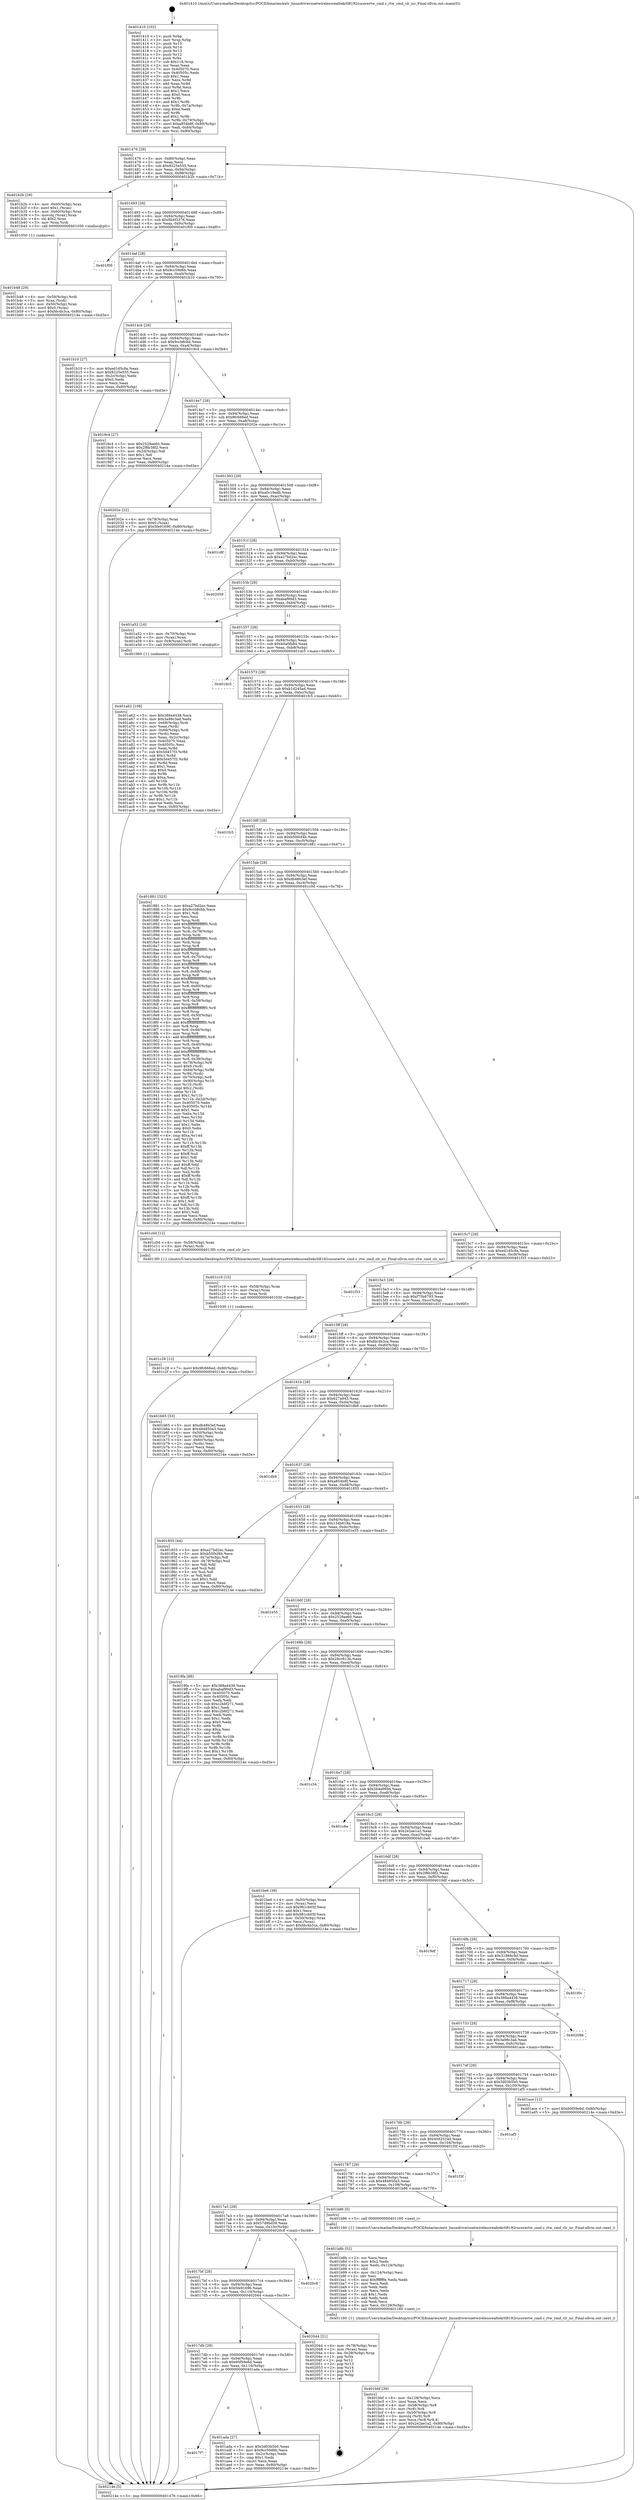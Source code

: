 digraph "0x401410" {
  label = "0x401410 (/mnt/c/Users/mathe/Desktop/tcc/POCII/binaries/extr_linuxdriversnetwirelessrealtekrtl8192cucorertw_cmd.c_rtw_cmd_clr_isr_Final-ollvm.out::main(0))"
  labelloc = "t"
  node[shape=record]

  Entry [label="",width=0.3,height=0.3,shape=circle,fillcolor=black,style=filled]
  "0x401476" [label="{
     0x401476 [29]\l
     | [instrs]\l
     &nbsp;&nbsp;0x401476 \<+3\>: mov -0x80(%rbp),%eax\l
     &nbsp;&nbsp;0x401479 \<+2\>: mov %eax,%ecx\l
     &nbsp;&nbsp;0x40147b \<+6\>: sub $0x8225e555,%ecx\l
     &nbsp;&nbsp;0x401481 \<+6\>: mov %eax,-0x94(%rbp)\l
     &nbsp;&nbsp;0x401487 \<+6\>: mov %ecx,-0x98(%rbp)\l
     &nbsp;&nbsp;0x40148d \<+6\>: je 0000000000401b2b \<main+0x71b\>\l
  }"]
  "0x401b2b" [label="{
     0x401b2b [29]\l
     | [instrs]\l
     &nbsp;&nbsp;0x401b2b \<+4\>: mov -0x60(%rbp),%rax\l
     &nbsp;&nbsp;0x401b2f \<+6\>: movl $0x1,(%rax)\l
     &nbsp;&nbsp;0x401b35 \<+4\>: mov -0x60(%rbp),%rax\l
     &nbsp;&nbsp;0x401b39 \<+3\>: movslq (%rax),%rax\l
     &nbsp;&nbsp;0x401b3c \<+4\>: shl $0x2,%rax\l
     &nbsp;&nbsp;0x401b40 \<+3\>: mov %rax,%rdi\l
     &nbsp;&nbsp;0x401b43 \<+5\>: call 0000000000401050 \<malloc@plt\>\l
     | [calls]\l
     &nbsp;&nbsp;0x401050 \{1\} (unknown)\l
  }"]
  "0x401493" [label="{
     0x401493 [28]\l
     | [instrs]\l
     &nbsp;&nbsp;0x401493 \<+5\>: jmp 0000000000401498 \<main+0x88\>\l
     &nbsp;&nbsp;0x401498 \<+6\>: mov -0x94(%rbp),%eax\l
     &nbsp;&nbsp;0x40149e \<+5\>: sub $0x8b4f3376,%eax\l
     &nbsp;&nbsp;0x4014a3 \<+6\>: mov %eax,-0x9c(%rbp)\l
     &nbsp;&nbsp;0x4014a9 \<+6\>: je 0000000000401f00 \<main+0xaf0\>\l
  }"]
  Exit [label="",width=0.3,height=0.3,shape=circle,fillcolor=black,style=filled,peripheries=2]
  "0x401f00" [label="{
     0x401f00\l
  }", style=dashed]
  "0x4014af" [label="{
     0x4014af [28]\l
     | [instrs]\l
     &nbsp;&nbsp;0x4014af \<+5\>: jmp 00000000004014b4 \<main+0xa4\>\l
     &nbsp;&nbsp;0x4014b4 \<+6\>: mov -0x94(%rbp),%eax\l
     &nbsp;&nbsp;0x4014ba \<+5\>: sub $0x9cc59d6b,%eax\l
     &nbsp;&nbsp;0x4014bf \<+6\>: mov %eax,-0xa0(%rbp)\l
     &nbsp;&nbsp;0x4014c5 \<+6\>: je 0000000000401b10 \<main+0x700\>\l
  }"]
  "0x401c28" [label="{
     0x401c28 [12]\l
     | [instrs]\l
     &nbsp;&nbsp;0x401c28 \<+7\>: movl $0x9fc666ed,-0x80(%rbp)\l
     &nbsp;&nbsp;0x401c2f \<+5\>: jmp 000000000040214e \<main+0xd3e\>\l
  }"]
  "0x401b10" [label="{
     0x401b10 [27]\l
     | [instrs]\l
     &nbsp;&nbsp;0x401b10 \<+5\>: mov $0xed1d5c8a,%eax\l
     &nbsp;&nbsp;0x401b15 \<+5\>: mov $0x8225e555,%ecx\l
     &nbsp;&nbsp;0x401b1a \<+3\>: mov -0x2c(%rbp),%edx\l
     &nbsp;&nbsp;0x401b1d \<+3\>: cmp $0x0,%edx\l
     &nbsp;&nbsp;0x401b20 \<+3\>: cmove %ecx,%eax\l
     &nbsp;&nbsp;0x401b23 \<+3\>: mov %eax,-0x80(%rbp)\l
     &nbsp;&nbsp;0x401b26 \<+5\>: jmp 000000000040214e \<main+0xd3e\>\l
  }"]
  "0x4014cb" [label="{
     0x4014cb [28]\l
     | [instrs]\l
     &nbsp;&nbsp;0x4014cb \<+5\>: jmp 00000000004014d0 \<main+0xc0\>\l
     &nbsp;&nbsp;0x4014d0 \<+6\>: mov -0x94(%rbp),%eax\l
     &nbsp;&nbsp;0x4014d6 \<+5\>: sub $0x9ccb8cbb,%eax\l
     &nbsp;&nbsp;0x4014db \<+6\>: mov %eax,-0xa4(%rbp)\l
     &nbsp;&nbsp;0x4014e1 \<+6\>: je 00000000004019c4 \<main+0x5b4\>\l
  }"]
  "0x401c19" [label="{
     0x401c19 [15]\l
     | [instrs]\l
     &nbsp;&nbsp;0x401c19 \<+4\>: mov -0x58(%rbp),%rax\l
     &nbsp;&nbsp;0x401c1d \<+3\>: mov (%rax),%rax\l
     &nbsp;&nbsp;0x401c20 \<+3\>: mov %rax,%rdi\l
     &nbsp;&nbsp;0x401c23 \<+5\>: call 0000000000401030 \<free@plt\>\l
     | [calls]\l
     &nbsp;&nbsp;0x401030 \{1\} (unknown)\l
  }"]
  "0x4019c4" [label="{
     0x4019c4 [27]\l
     | [instrs]\l
     &nbsp;&nbsp;0x4019c4 \<+5\>: mov $0x2529ae60,%eax\l
     &nbsp;&nbsp;0x4019c9 \<+5\>: mov $0x2f8b38f2,%ecx\l
     &nbsp;&nbsp;0x4019ce \<+3\>: mov -0x2d(%rbp),%dl\l
     &nbsp;&nbsp;0x4019d1 \<+3\>: test $0x1,%dl\l
     &nbsp;&nbsp;0x4019d4 \<+3\>: cmovne %ecx,%eax\l
     &nbsp;&nbsp;0x4019d7 \<+3\>: mov %eax,-0x80(%rbp)\l
     &nbsp;&nbsp;0x4019da \<+5\>: jmp 000000000040214e \<main+0xd3e\>\l
  }"]
  "0x4014e7" [label="{
     0x4014e7 [28]\l
     | [instrs]\l
     &nbsp;&nbsp;0x4014e7 \<+5\>: jmp 00000000004014ec \<main+0xdc\>\l
     &nbsp;&nbsp;0x4014ec \<+6\>: mov -0x94(%rbp),%eax\l
     &nbsp;&nbsp;0x4014f2 \<+5\>: sub $0x9fc666ed,%eax\l
     &nbsp;&nbsp;0x4014f7 \<+6\>: mov %eax,-0xa8(%rbp)\l
     &nbsp;&nbsp;0x4014fd \<+6\>: je 000000000040202e \<main+0xc1e\>\l
  }"]
  "0x401bbf" [label="{
     0x401bbf [39]\l
     | [instrs]\l
     &nbsp;&nbsp;0x401bbf \<+6\>: mov -0x128(%rbp),%ecx\l
     &nbsp;&nbsp;0x401bc5 \<+3\>: imul %eax,%ecx\l
     &nbsp;&nbsp;0x401bc8 \<+4\>: mov -0x58(%rbp),%r8\l
     &nbsp;&nbsp;0x401bcc \<+3\>: mov (%r8),%r8\l
     &nbsp;&nbsp;0x401bcf \<+4\>: mov -0x50(%rbp),%r9\l
     &nbsp;&nbsp;0x401bd3 \<+3\>: movslq (%r9),%r9\l
     &nbsp;&nbsp;0x401bd6 \<+4\>: mov %ecx,(%r8,%r9,4)\l
     &nbsp;&nbsp;0x401bda \<+7\>: movl $0x2e2ae1a2,-0x80(%rbp)\l
     &nbsp;&nbsp;0x401be1 \<+5\>: jmp 000000000040214e \<main+0xd3e\>\l
  }"]
  "0x40202e" [label="{
     0x40202e [22]\l
     | [instrs]\l
     &nbsp;&nbsp;0x40202e \<+4\>: mov -0x78(%rbp),%rax\l
     &nbsp;&nbsp;0x402032 \<+6\>: movl $0x0,(%rax)\l
     &nbsp;&nbsp;0x402038 \<+7\>: movl $0x5fe91696,-0x80(%rbp)\l
     &nbsp;&nbsp;0x40203f \<+5\>: jmp 000000000040214e \<main+0xd3e\>\l
  }"]
  "0x401503" [label="{
     0x401503 [28]\l
     | [instrs]\l
     &nbsp;&nbsp;0x401503 \<+5\>: jmp 0000000000401508 \<main+0xf8\>\l
     &nbsp;&nbsp;0x401508 \<+6\>: mov -0x94(%rbp),%eax\l
     &nbsp;&nbsp;0x40150e \<+5\>: sub $0xa0c19edb,%eax\l
     &nbsp;&nbsp;0x401513 \<+6\>: mov %eax,-0xac(%rbp)\l
     &nbsp;&nbsp;0x401519 \<+6\>: je 0000000000401c8f \<main+0x87f\>\l
  }"]
  "0x401b8b" [label="{
     0x401b8b [52]\l
     | [instrs]\l
     &nbsp;&nbsp;0x401b8b \<+2\>: xor %ecx,%ecx\l
     &nbsp;&nbsp;0x401b8d \<+5\>: mov $0x2,%edx\l
     &nbsp;&nbsp;0x401b92 \<+6\>: mov %edx,-0x124(%rbp)\l
     &nbsp;&nbsp;0x401b98 \<+1\>: cltd\l
     &nbsp;&nbsp;0x401b99 \<+6\>: mov -0x124(%rbp),%esi\l
     &nbsp;&nbsp;0x401b9f \<+2\>: idiv %esi\l
     &nbsp;&nbsp;0x401ba1 \<+6\>: imul $0xfffffffe,%edx,%edx\l
     &nbsp;&nbsp;0x401ba7 \<+2\>: mov %ecx,%edi\l
     &nbsp;&nbsp;0x401ba9 \<+2\>: sub %edx,%edi\l
     &nbsp;&nbsp;0x401bab \<+2\>: mov %ecx,%edx\l
     &nbsp;&nbsp;0x401bad \<+3\>: sub $0x1,%edx\l
     &nbsp;&nbsp;0x401bb0 \<+2\>: add %edx,%edi\l
     &nbsp;&nbsp;0x401bb2 \<+2\>: sub %edi,%ecx\l
     &nbsp;&nbsp;0x401bb4 \<+6\>: mov %ecx,-0x128(%rbp)\l
     &nbsp;&nbsp;0x401bba \<+5\>: call 0000000000401160 \<next_i\>\l
     | [calls]\l
     &nbsp;&nbsp;0x401160 \{1\} (/mnt/c/Users/mathe/Desktop/tcc/POCII/binaries/extr_linuxdriversnetwirelessrealtekrtl8192cucorertw_cmd.c_rtw_cmd_clr_isr_Final-ollvm.out::next_i)\l
  }"]
  "0x401c8f" [label="{
     0x401c8f\l
  }", style=dashed]
  "0x40151f" [label="{
     0x40151f [28]\l
     | [instrs]\l
     &nbsp;&nbsp;0x40151f \<+5\>: jmp 0000000000401524 \<main+0x114\>\l
     &nbsp;&nbsp;0x401524 \<+6\>: mov -0x94(%rbp),%eax\l
     &nbsp;&nbsp;0x40152a \<+5\>: sub $0xa27bd2ec,%eax\l
     &nbsp;&nbsp;0x40152f \<+6\>: mov %eax,-0xb0(%rbp)\l
     &nbsp;&nbsp;0x401535 \<+6\>: je 0000000000402059 \<main+0xc49\>\l
  }"]
  "0x401b48" [label="{
     0x401b48 [29]\l
     | [instrs]\l
     &nbsp;&nbsp;0x401b48 \<+4\>: mov -0x58(%rbp),%rdi\l
     &nbsp;&nbsp;0x401b4c \<+3\>: mov %rax,(%rdi)\l
     &nbsp;&nbsp;0x401b4f \<+4\>: mov -0x50(%rbp),%rax\l
     &nbsp;&nbsp;0x401b53 \<+6\>: movl $0x0,(%rax)\l
     &nbsp;&nbsp;0x401b59 \<+7\>: movl $0xfdc4b3ca,-0x80(%rbp)\l
     &nbsp;&nbsp;0x401b60 \<+5\>: jmp 000000000040214e \<main+0xd3e\>\l
  }"]
  "0x402059" [label="{
     0x402059\l
  }", style=dashed]
  "0x40153b" [label="{
     0x40153b [28]\l
     | [instrs]\l
     &nbsp;&nbsp;0x40153b \<+5\>: jmp 0000000000401540 \<main+0x130\>\l
     &nbsp;&nbsp;0x401540 \<+6\>: mov -0x94(%rbp),%eax\l
     &nbsp;&nbsp;0x401546 \<+5\>: sub $0xabaf99d3,%eax\l
     &nbsp;&nbsp;0x40154b \<+6\>: mov %eax,-0xb4(%rbp)\l
     &nbsp;&nbsp;0x401551 \<+6\>: je 0000000000401a52 \<main+0x642\>\l
  }"]
  "0x4017f7" [label="{
     0x4017f7\l
  }", style=dashed]
  "0x401a52" [label="{
     0x401a52 [16]\l
     | [instrs]\l
     &nbsp;&nbsp;0x401a52 \<+4\>: mov -0x70(%rbp),%rax\l
     &nbsp;&nbsp;0x401a56 \<+3\>: mov (%rax),%rax\l
     &nbsp;&nbsp;0x401a59 \<+4\>: mov 0x8(%rax),%rdi\l
     &nbsp;&nbsp;0x401a5d \<+5\>: call 0000000000401060 \<atoi@plt\>\l
     | [calls]\l
     &nbsp;&nbsp;0x401060 \{1\} (unknown)\l
  }"]
  "0x401557" [label="{
     0x401557 [28]\l
     | [instrs]\l
     &nbsp;&nbsp;0x401557 \<+5\>: jmp 000000000040155c \<main+0x14c\>\l
     &nbsp;&nbsp;0x40155c \<+6\>: mov -0x94(%rbp),%eax\l
     &nbsp;&nbsp;0x401562 \<+5\>: sub $0xb0a0fb84,%eax\l
     &nbsp;&nbsp;0x401567 \<+6\>: mov %eax,-0xb8(%rbp)\l
     &nbsp;&nbsp;0x40156d \<+6\>: je 0000000000401dc5 \<main+0x9b5\>\l
  }"]
  "0x401ada" [label="{
     0x401ada [27]\l
     | [instrs]\l
     &nbsp;&nbsp;0x401ada \<+5\>: mov $0x3d03b5b0,%eax\l
     &nbsp;&nbsp;0x401adf \<+5\>: mov $0x9cc59d6b,%ecx\l
     &nbsp;&nbsp;0x401ae4 \<+3\>: mov -0x2c(%rbp),%edx\l
     &nbsp;&nbsp;0x401ae7 \<+3\>: cmp $0x1,%edx\l
     &nbsp;&nbsp;0x401aea \<+3\>: cmovl %ecx,%eax\l
     &nbsp;&nbsp;0x401aed \<+3\>: mov %eax,-0x80(%rbp)\l
     &nbsp;&nbsp;0x401af0 \<+5\>: jmp 000000000040214e \<main+0xd3e\>\l
  }"]
  "0x401dc5" [label="{
     0x401dc5\l
  }", style=dashed]
  "0x401573" [label="{
     0x401573 [28]\l
     | [instrs]\l
     &nbsp;&nbsp;0x401573 \<+5\>: jmp 0000000000401578 \<main+0x168\>\l
     &nbsp;&nbsp;0x401578 \<+6\>: mov -0x94(%rbp),%eax\l
     &nbsp;&nbsp;0x40157e \<+5\>: sub $0xb1d245ad,%eax\l
     &nbsp;&nbsp;0x401583 \<+6\>: mov %eax,-0xbc(%rbp)\l
     &nbsp;&nbsp;0x401589 \<+6\>: je 0000000000401fc5 \<main+0xbb5\>\l
  }"]
  "0x4017db" [label="{
     0x4017db [28]\l
     | [instrs]\l
     &nbsp;&nbsp;0x4017db \<+5\>: jmp 00000000004017e0 \<main+0x3d0\>\l
     &nbsp;&nbsp;0x4017e0 \<+6\>: mov -0x94(%rbp),%eax\l
     &nbsp;&nbsp;0x4017e6 \<+5\>: sub $0x60f59e6d,%eax\l
     &nbsp;&nbsp;0x4017eb \<+6\>: mov %eax,-0x114(%rbp)\l
     &nbsp;&nbsp;0x4017f1 \<+6\>: je 0000000000401ada \<main+0x6ca\>\l
  }"]
  "0x401fc5" [label="{
     0x401fc5\l
  }", style=dashed]
  "0x40158f" [label="{
     0x40158f [28]\l
     | [instrs]\l
     &nbsp;&nbsp;0x40158f \<+5\>: jmp 0000000000401594 \<main+0x184\>\l
     &nbsp;&nbsp;0x401594 \<+6\>: mov -0x94(%rbp),%eax\l
     &nbsp;&nbsp;0x40159a \<+5\>: sub $0xb500cf4b,%eax\l
     &nbsp;&nbsp;0x40159f \<+6\>: mov %eax,-0xc0(%rbp)\l
     &nbsp;&nbsp;0x4015a5 \<+6\>: je 0000000000401881 \<main+0x471\>\l
  }"]
  "0x402044" [label="{
     0x402044 [21]\l
     | [instrs]\l
     &nbsp;&nbsp;0x402044 \<+4\>: mov -0x78(%rbp),%rax\l
     &nbsp;&nbsp;0x402048 \<+2\>: mov (%rax),%eax\l
     &nbsp;&nbsp;0x40204a \<+4\>: lea -0x28(%rbp),%rsp\l
     &nbsp;&nbsp;0x40204e \<+1\>: pop %rbx\l
     &nbsp;&nbsp;0x40204f \<+2\>: pop %r12\l
     &nbsp;&nbsp;0x402051 \<+2\>: pop %r13\l
     &nbsp;&nbsp;0x402053 \<+2\>: pop %r14\l
     &nbsp;&nbsp;0x402055 \<+2\>: pop %r15\l
     &nbsp;&nbsp;0x402057 \<+1\>: pop %rbp\l
     &nbsp;&nbsp;0x402058 \<+1\>: ret\l
  }"]
  "0x401881" [label="{
     0x401881 [323]\l
     | [instrs]\l
     &nbsp;&nbsp;0x401881 \<+5\>: mov $0xa27bd2ec,%eax\l
     &nbsp;&nbsp;0x401886 \<+5\>: mov $0x9ccb8cbb,%ecx\l
     &nbsp;&nbsp;0x40188b \<+2\>: mov $0x1,%dl\l
     &nbsp;&nbsp;0x40188d \<+2\>: xor %esi,%esi\l
     &nbsp;&nbsp;0x40188f \<+3\>: mov %rsp,%rdi\l
     &nbsp;&nbsp;0x401892 \<+4\>: add $0xfffffffffffffff0,%rdi\l
     &nbsp;&nbsp;0x401896 \<+3\>: mov %rdi,%rsp\l
     &nbsp;&nbsp;0x401899 \<+4\>: mov %rdi,-0x78(%rbp)\l
     &nbsp;&nbsp;0x40189d \<+3\>: mov %rsp,%rdi\l
     &nbsp;&nbsp;0x4018a0 \<+4\>: add $0xfffffffffffffff0,%rdi\l
     &nbsp;&nbsp;0x4018a4 \<+3\>: mov %rdi,%rsp\l
     &nbsp;&nbsp;0x4018a7 \<+3\>: mov %rsp,%r8\l
     &nbsp;&nbsp;0x4018aa \<+4\>: add $0xfffffffffffffff0,%r8\l
     &nbsp;&nbsp;0x4018ae \<+3\>: mov %r8,%rsp\l
     &nbsp;&nbsp;0x4018b1 \<+4\>: mov %r8,-0x70(%rbp)\l
     &nbsp;&nbsp;0x4018b5 \<+3\>: mov %rsp,%r8\l
     &nbsp;&nbsp;0x4018b8 \<+4\>: add $0xfffffffffffffff0,%r8\l
     &nbsp;&nbsp;0x4018bc \<+3\>: mov %r8,%rsp\l
     &nbsp;&nbsp;0x4018bf \<+4\>: mov %r8,-0x68(%rbp)\l
     &nbsp;&nbsp;0x4018c3 \<+3\>: mov %rsp,%r8\l
     &nbsp;&nbsp;0x4018c6 \<+4\>: add $0xfffffffffffffff0,%r8\l
     &nbsp;&nbsp;0x4018ca \<+3\>: mov %r8,%rsp\l
     &nbsp;&nbsp;0x4018cd \<+4\>: mov %r8,-0x60(%rbp)\l
     &nbsp;&nbsp;0x4018d1 \<+3\>: mov %rsp,%r8\l
     &nbsp;&nbsp;0x4018d4 \<+4\>: add $0xfffffffffffffff0,%r8\l
     &nbsp;&nbsp;0x4018d8 \<+3\>: mov %r8,%rsp\l
     &nbsp;&nbsp;0x4018db \<+4\>: mov %r8,-0x58(%rbp)\l
     &nbsp;&nbsp;0x4018df \<+3\>: mov %rsp,%r8\l
     &nbsp;&nbsp;0x4018e2 \<+4\>: add $0xfffffffffffffff0,%r8\l
     &nbsp;&nbsp;0x4018e6 \<+3\>: mov %r8,%rsp\l
     &nbsp;&nbsp;0x4018e9 \<+4\>: mov %r8,-0x50(%rbp)\l
     &nbsp;&nbsp;0x4018ed \<+3\>: mov %rsp,%r8\l
     &nbsp;&nbsp;0x4018f0 \<+4\>: add $0xfffffffffffffff0,%r8\l
     &nbsp;&nbsp;0x4018f4 \<+3\>: mov %r8,%rsp\l
     &nbsp;&nbsp;0x4018f7 \<+4\>: mov %r8,-0x48(%rbp)\l
     &nbsp;&nbsp;0x4018fb \<+3\>: mov %rsp,%r8\l
     &nbsp;&nbsp;0x4018fe \<+4\>: add $0xfffffffffffffff0,%r8\l
     &nbsp;&nbsp;0x401902 \<+3\>: mov %r8,%rsp\l
     &nbsp;&nbsp;0x401905 \<+4\>: mov %r8,-0x40(%rbp)\l
     &nbsp;&nbsp;0x401909 \<+3\>: mov %rsp,%r8\l
     &nbsp;&nbsp;0x40190c \<+4\>: add $0xfffffffffffffff0,%r8\l
     &nbsp;&nbsp;0x401910 \<+3\>: mov %r8,%rsp\l
     &nbsp;&nbsp;0x401913 \<+4\>: mov %r8,-0x38(%rbp)\l
     &nbsp;&nbsp;0x401917 \<+4\>: mov -0x78(%rbp),%r8\l
     &nbsp;&nbsp;0x40191b \<+7\>: movl $0x0,(%r8)\l
     &nbsp;&nbsp;0x401922 \<+7\>: mov -0x84(%rbp),%r9d\l
     &nbsp;&nbsp;0x401929 \<+3\>: mov %r9d,(%rdi)\l
     &nbsp;&nbsp;0x40192c \<+4\>: mov -0x70(%rbp),%r8\l
     &nbsp;&nbsp;0x401930 \<+7\>: mov -0x90(%rbp),%r10\l
     &nbsp;&nbsp;0x401937 \<+3\>: mov %r10,(%r8)\l
     &nbsp;&nbsp;0x40193a \<+3\>: cmpl $0x2,(%rdi)\l
     &nbsp;&nbsp;0x40193d \<+4\>: setne %r11b\l
     &nbsp;&nbsp;0x401941 \<+4\>: and $0x1,%r11b\l
     &nbsp;&nbsp;0x401945 \<+4\>: mov %r11b,-0x2d(%rbp)\l
     &nbsp;&nbsp;0x401949 \<+7\>: mov 0x405070,%ebx\l
     &nbsp;&nbsp;0x401950 \<+8\>: mov 0x40505c,%r14d\l
     &nbsp;&nbsp;0x401958 \<+3\>: sub $0x1,%esi\l
     &nbsp;&nbsp;0x40195b \<+3\>: mov %ebx,%r15d\l
     &nbsp;&nbsp;0x40195e \<+3\>: add %esi,%r15d\l
     &nbsp;&nbsp;0x401961 \<+4\>: imul %r15d,%ebx\l
     &nbsp;&nbsp;0x401965 \<+3\>: and $0x1,%ebx\l
     &nbsp;&nbsp;0x401968 \<+3\>: cmp $0x0,%ebx\l
     &nbsp;&nbsp;0x40196b \<+4\>: sete %r11b\l
     &nbsp;&nbsp;0x40196f \<+4\>: cmp $0xa,%r14d\l
     &nbsp;&nbsp;0x401973 \<+4\>: setl %r12b\l
     &nbsp;&nbsp;0x401977 \<+3\>: mov %r11b,%r13b\l
     &nbsp;&nbsp;0x40197a \<+4\>: xor $0xff,%r13b\l
     &nbsp;&nbsp;0x40197e \<+3\>: mov %r12b,%sil\l
     &nbsp;&nbsp;0x401981 \<+4\>: xor $0xff,%sil\l
     &nbsp;&nbsp;0x401985 \<+3\>: xor $0x1,%dl\l
     &nbsp;&nbsp;0x401988 \<+3\>: mov %r13b,%dil\l
     &nbsp;&nbsp;0x40198b \<+4\>: and $0xff,%dil\l
     &nbsp;&nbsp;0x40198f \<+3\>: and %dl,%r11b\l
     &nbsp;&nbsp;0x401992 \<+3\>: mov %sil,%r8b\l
     &nbsp;&nbsp;0x401995 \<+4\>: and $0xff,%r8b\l
     &nbsp;&nbsp;0x401999 \<+3\>: and %dl,%r12b\l
     &nbsp;&nbsp;0x40199c \<+3\>: or %r11b,%dil\l
     &nbsp;&nbsp;0x40199f \<+3\>: or %r12b,%r8b\l
     &nbsp;&nbsp;0x4019a2 \<+3\>: xor %r8b,%dil\l
     &nbsp;&nbsp;0x4019a5 \<+3\>: or %sil,%r13b\l
     &nbsp;&nbsp;0x4019a8 \<+4\>: xor $0xff,%r13b\l
     &nbsp;&nbsp;0x4019ac \<+3\>: or $0x1,%dl\l
     &nbsp;&nbsp;0x4019af \<+3\>: and %dl,%r13b\l
     &nbsp;&nbsp;0x4019b2 \<+3\>: or %r13b,%dil\l
     &nbsp;&nbsp;0x4019b5 \<+4\>: test $0x1,%dil\l
     &nbsp;&nbsp;0x4019b9 \<+3\>: cmovne %ecx,%eax\l
     &nbsp;&nbsp;0x4019bc \<+3\>: mov %eax,-0x80(%rbp)\l
     &nbsp;&nbsp;0x4019bf \<+5\>: jmp 000000000040214e \<main+0xd3e\>\l
  }"]
  "0x4015ab" [label="{
     0x4015ab [28]\l
     | [instrs]\l
     &nbsp;&nbsp;0x4015ab \<+5\>: jmp 00000000004015b0 \<main+0x1a0\>\l
     &nbsp;&nbsp;0x4015b0 \<+6\>: mov -0x94(%rbp),%eax\l
     &nbsp;&nbsp;0x4015b6 \<+5\>: sub $0xdb48b3ef,%eax\l
     &nbsp;&nbsp;0x4015bb \<+6\>: mov %eax,-0xc4(%rbp)\l
     &nbsp;&nbsp;0x4015c1 \<+6\>: je 0000000000401c0d \<main+0x7fd\>\l
  }"]
  "0x4017bf" [label="{
     0x4017bf [28]\l
     | [instrs]\l
     &nbsp;&nbsp;0x4017bf \<+5\>: jmp 00000000004017c4 \<main+0x3b4\>\l
     &nbsp;&nbsp;0x4017c4 \<+6\>: mov -0x94(%rbp),%eax\l
     &nbsp;&nbsp;0x4017ca \<+5\>: sub $0x5fe91696,%eax\l
     &nbsp;&nbsp;0x4017cf \<+6\>: mov %eax,-0x110(%rbp)\l
     &nbsp;&nbsp;0x4017d5 \<+6\>: je 0000000000402044 \<main+0xc34\>\l
  }"]
  "0x401c0d" [label="{
     0x401c0d [12]\l
     | [instrs]\l
     &nbsp;&nbsp;0x401c0d \<+4\>: mov -0x58(%rbp),%rax\l
     &nbsp;&nbsp;0x401c11 \<+3\>: mov (%rax),%rdi\l
     &nbsp;&nbsp;0x401c14 \<+5\>: call 00000000004013f0 \<rtw_cmd_clr_isr\>\l
     | [calls]\l
     &nbsp;&nbsp;0x4013f0 \{1\} (/mnt/c/Users/mathe/Desktop/tcc/POCII/binaries/extr_linuxdriversnetwirelessrealtekrtl8192cucorertw_cmd.c_rtw_cmd_clr_isr_Final-ollvm.out::rtw_cmd_clr_isr)\l
  }"]
  "0x4015c7" [label="{
     0x4015c7 [28]\l
     | [instrs]\l
     &nbsp;&nbsp;0x4015c7 \<+5\>: jmp 00000000004015cc \<main+0x1bc\>\l
     &nbsp;&nbsp;0x4015cc \<+6\>: mov -0x94(%rbp),%eax\l
     &nbsp;&nbsp;0x4015d2 \<+5\>: sub $0xed1d5c8a,%eax\l
     &nbsp;&nbsp;0x4015d7 \<+6\>: mov %eax,-0xc8(%rbp)\l
     &nbsp;&nbsp;0x4015dd \<+6\>: je 0000000000401f33 \<main+0xb23\>\l
  }"]
  "0x4020c8" [label="{
     0x4020c8\l
  }", style=dashed]
  "0x401f33" [label="{
     0x401f33\l
  }", style=dashed]
  "0x4015e3" [label="{
     0x4015e3 [28]\l
     | [instrs]\l
     &nbsp;&nbsp;0x4015e3 \<+5\>: jmp 00000000004015e8 \<main+0x1d8\>\l
     &nbsp;&nbsp;0x4015e8 \<+6\>: mov -0x94(%rbp),%eax\l
     &nbsp;&nbsp;0x4015ee \<+5\>: sub $0xf75b8793,%eax\l
     &nbsp;&nbsp;0x4015f3 \<+6\>: mov %eax,-0xcc(%rbp)\l
     &nbsp;&nbsp;0x4015f9 \<+6\>: je 0000000000401d1f \<main+0x90f\>\l
  }"]
  "0x4017a3" [label="{
     0x4017a3 [28]\l
     | [instrs]\l
     &nbsp;&nbsp;0x4017a3 \<+5\>: jmp 00000000004017a8 \<main+0x398\>\l
     &nbsp;&nbsp;0x4017a8 \<+6\>: mov -0x94(%rbp),%eax\l
     &nbsp;&nbsp;0x4017ae \<+5\>: sub $0x57d8bd39,%eax\l
     &nbsp;&nbsp;0x4017b3 \<+6\>: mov %eax,-0x10c(%rbp)\l
     &nbsp;&nbsp;0x4017b9 \<+6\>: je 00000000004020c8 \<main+0xcb8\>\l
  }"]
  "0x401d1f" [label="{
     0x401d1f\l
  }", style=dashed]
  "0x4015ff" [label="{
     0x4015ff [28]\l
     | [instrs]\l
     &nbsp;&nbsp;0x4015ff \<+5\>: jmp 0000000000401604 \<main+0x1f4\>\l
     &nbsp;&nbsp;0x401604 \<+6\>: mov -0x94(%rbp),%eax\l
     &nbsp;&nbsp;0x40160a \<+5\>: sub $0xfdc4b3ca,%eax\l
     &nbsp;&nbsp;0x40160f \<+6\>: mov %eax,-0xd0(%rbp)\l
     &nbsp;&nbsp;0x401615 \<+6\>: je 0000000000401b65 \<main+0x755\>\l
  }"]
  "0x401b86" [label="{
     0x401b86 [5]\l
     | [instrs]\l
     &nbsp;&nbsp;0x401b86 \<+5\>: call 0000000000401160 \<next_i\>\l
     | [calls]\l
     &nbsp;&nbsp;0x401160 \{1\} (/mnt/c/Users/mathe/Desktop/tcc/POCII/binaries/extr_linuxdriversnetwirelessrealtekrtl8192cucorertw_cmd.c_rtw_cmd_clr_isr_Final-ollvm.out::next_i)\l
  }"]
  "0x401b65" [label="{
     0x401b65 [33]\l
     | [instrs]\l
     &nbsp;&nbsp;0x401b65 \<+5\>: mov $0xdb48b3ef,%eax\l
     &nbsp;&nbsp;0x401b6a \<+5\>: mov $0x484850a3,%ecx\l
     &nbsp;&nbsp;0x401b6f \<+4\>: mov -0x50(%rbp),%rdx\l
     &nbsp;&nbsp;0x401b73 \<+2\>: mov (%rdx),%esi\l
     &nbsp;&nbsp;0x401b75 \<+4\>: mov -0x60(%rbp),%rdx\l
     &nbsp;&nbsp;0x401b79 \<+2\>: cmp (%rdx),%esi\l
     &nbsp;&nbsp;0x401b7b \<+3\>: cmovl %ecx,%eax\l
     &nbsp;&nbsp;0x401b7e \<+3\>: mov %eax,-0x80(%rbp)\l
     &nbsp;&nbsp;0x401b81 \<+5\>: jmp 000000000040214e \<main+0xd3e\>\l
  }"]
  "0x40161b" [label="{
     0x40161b [28]\l
     | [instrs]\l
     &nbsp;&nbsp;0x40161b \<+5\>: jmp 0000000000401620 \<main+0x210\>\l
     &nbsp;&nbsp;0x401620 \<+6\>: mov -0x94(%rbp),%eax\l
     &nbsp;&nbsp;0x401626 \<+5\>: sub $0x627a945,%eax\l
     &nbsp;&nbsp;0x40162b \<+6\>: mov %eax,-0xd4(%rbp)\l
     &nbsp;&nbsp;0x401631 \<+6\>: je 0000000000401db9 \<main+0x9a9\>\l
  }"]
  "0x401787" [label="{
     0x401787 [28]\l
     | [instrs]\l
     &nbsp;&nbsp;0x401787 \<+5\>: jmp 000000000040178c \<main+0x37c\>\l
     &nbsp;&nbsp;0x40178c \<+6\>: mov -0x94(%rbp),%eax\l
     &nbsp;&nbsp;0x401792 \<+5\>: sub $0x484850a3,%eax\l
     &nbsp;&nbsp;0x401797 \<+6\>: mov %eax,-0x108(%rbp)\l
     &nbsp;&nbsp;0x40179d \<+6\>: je 0000000000401b86 \<main+0x776\>\l
  }"]
  "0x401db9" [label="{
     0x401db9\l
  }", style=dashed]
  "0x401637" [label="{
     0x401637 [28]\l
     | [instrs]\l
     &nbsp;&nbsp;0x401637 \<+5\>: jmp 000000000040163c \<main+0x22c\>\l
     &nbsp;&nbsp;0x40163c \<+6\>: mov -0x94(%rbp),%eax\l
     &nbsp;&nbsp;0x401642 \<+5\>: sub $0xa854b8f,%eax\l
     &nbsp;&nbsp;0x401647 \<+6\>: mov %eax,-0xd8(%rbp)\l
     &nbsp;&nbsp;0x40164d \<+6\>: je 0000000000401855 \<main+0x445\>\l
  }"]
  "0x401f3f" [label="{
     0x401f3f\l
  }", style=dashed]
  "0x401855" [label="{
     0x401855 [44]\l
     | [instrs]\l
     &nbsp;&nbsp;0x401855 \<+5\>: mov $0xa27bd2ec,%eax\l
     &nbsp;&nbsp;0x40185a \<+5\>: mov $0xb500cf4b,%ecx\l
     &nbsp;&nbsp;0x40185f \<+3\>: mov -0x7a(%rbp),%dl\l
     &nbsp;&nbsp;0x401862 \<+4\>: mov -0x79(%rbp),%sil\l
     &nbsp;&nbsp;0x401866 \<+3\>: mov %dl,%dil\l
     &nbsp;&nbsp;0x401869 \<+3\>: and %sil,%dil\l
     &nbsp;&nbsp;0x40186c \<+3\>: xor %sil,%dl\l
     &nbsp;&nbsp;0x40186f \<+3\>: or %dl,%dil\l
     &nbsp;&nbsp;0x401872 \<+4\>: test $0x1,%dil\l
     &nbsp;&nbsp;0x401876 \<+3\>: cmovne %ecx,%eax\l
     &nbsp;&nbsp;0x401879 \<+3\>: mov %eax,-0x80(%rbp)\l
     &nbsp;&nbsp;0x40187c \<+5\>: jmp 000000000040214e \<main+0xd3e\>\l
  }"]
  "0x401653" [label="{
     0x401653 [28]\l
     | [instrs]\l
     &nbsp;&nbsp;0x401653 \<+5\>: jmp 0000000000401658 \<main+0x248\>\l
     &nbsp;&nbsp;0x401658 \<+6\>: mov -0x94(%rbp),%eax\l
     &nbsp;&nbsp;0x40165e \<+5\>: sub $0x134b618a,%eax\l
     &nbsp;&nbsp;0x401663 \<+6\>: mov %eax,-0xdc(%rbp)\l
     &nbsp;&nbsp;0x401669 \<+6\>: je 0000000000401e55 \<main+0xa45\>\l
  }"]
  "0x40214e" [label="{
     0x40214e [5]\l
     | [instrs]\l
     &nbsp;&nbsp;0x40214e \<+5\>: jmp 0000000000401476 \<main+0x66\>\l
  }"]
  "0x401410" [label="{
     0x401410 [102]\l
     | [instrs]\l
     &nbsp;&nbsp;0x401410 \<+1\>: push %rbp\l
     &nbsp;&nbsp;0x401411 \<+3\>: mov %rsp,%rbp\l
     &nbsp;&nbsp;0x401414 \<+2\>: push %r15\l
     &nbsp;&nbsp;0x401416 \<+2\>: push %r14\l
     &nbsp;&nbsp;0x401418 \<+2\>: push %r13\l
     &nbsp;&nbsp;0x40141a \<+2\>: push %r12\l
     &nbsp;&nbsp;0x40141c \<+1\>: push %rbx\l
     &nbsp;&nbsp;0x40141d \<+7\>: sub $0x118,%rsp\l
     &nbsp;&nbsp;0x401424 \<+2\>: xor %eax,%eax\l
     &nbsp;&nbsp;0x401426 \<+7\>: mov 0x405070,%ecx\l
     &nbsp;&nbsp;0x40142d \<+7\>: mov 0x40505c,%edx\l
     &nbsp;&nbsp;0x401434 \<+3\>: sub $0x1,%eax\l
     &nbsp;&nbsp;0x401437 \<+3\>: mov %ecx,%r8d\l
     &nbsp;&nbsp;0x40143a \<+3\>: add %eax,%r8d\l
     &nbsp;&nbsp;0x40143d \<+4\>: imul %r8d,%ecx\l
     &nbsp;&nbsp;0x401441 \<+3\>: and $0x1,%ecx\l
     &nbsp;&nbsp;0x401444 \<+3\>: cmp $0x0,%ecx\l
     &nbsp;&nbsp;0x401447 \<+4\>: sete %r9b\l
     &nbsp;&nbsp;0x40144b \<+4\>: and $0x1,%r9b\l
     &nbsp;&nbsp;0x40144f \<+4\>: mov %r9b,-0x7a(%rbp)\l
     &nbsp;&nbsp;0x401453 \<+3\>: cmp $0xa,%edx\l
     &nbsp;&nbsp;0x401456 \<+4\>: setl %r9b\l
     &nbsp;&nbsp;0x40145a \<+4\>: and $0x1,%r9b\l
     &nbsp;&nbsp;0x40145e \<+4\>: mov %r9b,-0x79(%rbp)\l
     &nbsp;&nbsp;0x401462 \<+7\>: movl $0xa854b8f,-0x80(%rbp)\l
     &nbsp;&nbsp;0x401469 \<+6\>: mov %edi,-0x84(%rbp)\l
     &nbsp;&nbsp;0x40146f \<+7\>: mov %rsi,-0x90(%rbp)\l
  }"]
  "0x40176b" [label="{
     0x40176b [28]\l
     | [instrs]\l
     &nbsp;&nbsp;0x40176b \<+5\>: jmp 0000000000401770 \<main+0x360\>\l
     &nbsp;&nbsp;0x401770 \<+6\>: mov -0x94(%rbp),%eax\l
     &nbsp;&nbsp;0x401776 \<+5\>: sub $0x40d2524d,%eax\l
     &nbsp;&nbsp;0x40177b \<+6\>: mov %eax,-0x104(%rbp)\l
     &nbsp;&nbsp;0x401781 \<+6\>: je 0000000000401f3f \<main+0xb2f\>\l
  }"]
  "0x401af5" [label="{
     0x401af5\l
  }", style=dashed]
  "0x401e55" [label="{
     0x401e55\l
  }", style=dashed]
  "0x40166f" [label="{
     0x40166f [28]\l
     | [instrs]\l
     &nbsp;&nbsp;0x40166f \<+5\>: jmp 0000000000401674 \<main+0x264\>\l
     &nbsp;&nbsp;0x401674 \<+6\>: mov -0x94(%rbp),%eax\l
     &nbsp;&nbsp;0x40167a \<+5\>: sub $0x2529ae60,%eax\l
     &nbsp;&nbsp;0x40167f \<+6\>: mov %eax,-0xe0(%rbp)\l
     &nbsp;&nbsp;0x401685 \<+6\>: je 00000000004019fa \<main+0x5ea\>\l
  }"]
  "0x40174f" [label="{
     0x40174f [28]\l
     | [instrs]\l
     &nbsp;&nbsp;0x40174f \<+5\>: jmp 0000000000401754 \<main+0x344\>\l
     &nbsp;&nbsp;0x401754 \<+6\>: mov -0x94(%rbp),%eax\l
     &nbsp;&nbsp;0x40175a \<+5\>: sub $0x3d03b5b0,%eax\l
     &nbsp;&nbsp;0x40175f \<+6\>: mov %eax,-0x100(%rbp)\l
     &nbsp;&nbsp;0x401765 \<+6\>: je 0000000000401af5 \<main+0x6e5\>\l
  }"]
  "0x4019fa" [label="{
     0x4019fa [88]\l
     | [instrs]\l
     &nbsp;&nbsp;0x4019fa \<+5\>: mov $0x388a4438,%eax\l
     &nbsp;&nbsp;0x4019ff \<+5\>: mov $0xabaf99d3,%ecx\l
     &nbsp;&nbsp;0x401a04 \<+7\>: mov 0x405070,%edx\l
     &nbsp;&nbsp;0x401a0b \<+7\>: mov 0x40505c,%esi\l
     &nbsp;&nbsp;0x401a12 \<+2\>: mov %edx,%edi\l
     &nbsp;&nbsp;0x401a14 \<+6\>: sub $0xc2bbf271,%edi\l
     &nbsp;&nbsp;0x401a1a \<+3\>: sub $0x1,%edi\l
     &nbsp;&nbsp;0x401a1d \<+6\>: add $0xc2bbf271,%edi\l
     &nbsp;&nbsp;0x401a23 \<+3\>: imul %edi,%edx\l
     &nbsp;&nbsp;0x401a26 \<+3\>: and $0x1,%edx\l
     &nbsp;&nbsp;0x401a29 \<+3\>: cmp $0x0,%edx\l
     &nbsp;&nbsp;0x401a2c \<+4\>: sete %r8b\l
     &nbsp;&nbsp;0x401a30 \<+3\>: cmp $0xa,%esi\l
     &nbsp;&nbsp;0x401a33 \<+4\>: setl %r9b\l
     &nbsp;&nbsp;0x401a37 \<+3\>: mov %r8b,%r10b\l
     &nbsp;&nbsp;0x401a3a \<+3\>: and %r9b,%r10b\l
     &nbsp;&nbsp;0x401a3d \<+3\>: xor %r9b,%r8b\l
     &nbsp;&nbsp;0x401a40 \<+3\>: or %r8b,%r10b\l
     &nbsp;&nbsp;0x401a43 \<+4\>: test $0x1,%r10b\l
     &nbsp;&nbsp;0x401a47 \<+3\>: cmovne %ecx,%eax\l
     &nbsp;&nbsp;0x401a4a \<+3\>: mov %eax,-0x80(%rbp)\l
     &nbsp;&nbsp;0x401a4d \<+5\>: jmp 000000000040214e \<main+0xd3e\>\l
  }"]
  "0x40168b" [label="{
     0x40168b [28]\l
     | [instrs]\l
     &nbsp;&nbsp;0x40168b \<+5\>: jmp 0000000000401690 \<main+0x280\>\l
     &nbsp;&nbsp;0x401690 \<+6\>: mov -0x94(%rbp),%eax\l
     &nbsp;&nbsp;0x401696 \<+5\>: sub $0x28cc613b,%eax\l
     &nbsp;&nbsp;0x40169b \<+6\>: mov %eax,-0xe4(%rbp)\l
     &nbsp;&nbsp;0x4016a1 \<+6\>: je 0000000000401c34 \<main+0x824\>\l
  }"]
  "0x401a62" [label="{
     0x401a62 [108]\l
     | [instrs]\l
     &nbsp;&nbsp;0x401a62 \<+5\>: mov $0x388a4438,%ecx\l
     &nbsp;&nbsp;0x401a67 \<+5\>: mov $0x3a98c3ad,%edx\l
     &nbsp;&nbsp;0x401a6c \<+4\>: mov -0x68(%rbp),%rdi\l
     &nbsp;&nbsp;0x401a70 \<+2\>: mov %eax,(%rdi)\l
     &nbsp;&nbsp;0x401a72 \<+4\>: mov -0x68(%rbp),%rdi\l
     &nbsp;&nbsp;0x401a76 \<+2\>: mov (%rdi),%eax\l
     &nbsp;&nbsp;0x401a78 \<+3\>: mov %eax,-0x2c(%rbp)\l
     &nbsp;&nbsp;0x401a7b \<+7\>: mov 0x405070,%eax\l
     &nbsp;&nbsp;0x401a82 \<+7\>: mov 0x40505c,%esi\l
     &nbsp;&nbsp;0x401a89 \<+3\>: mov %eax,%r8d\l
     &nbsp;&nbsp;0x401a8c \<+7\>: sub $0x5d457f3,%r8d\l
     &nbsp;&nbsp;0x401a93 \<+4\>: sub $0x1,%r8d\l
     &nbsp;&nbsp;0x401a97 \<+7\>: add $0x5d457f3,%r8d\l
     &nbsp;&nbsp;0x401a9e \<+4\>: imul %r8d,%eax\l
     &nbsp;&nbsp;0x401aa2 \<+3\>: and $0x1,%eax\l
     &nbsp;&nbsp;0x401aa5 \<+3\>: cmp $0x0,%eax\l
     &nbsp;&nbsp;0x401aa8 \<+4\>: sete %r9b\l
     &nbsp;&nbsp;0x401aac \<+3\>: cmp $0xa,%esi\l
     &nbsp;&nbsp;0x401aaf \<+4\>: setl %r10b\l
     &nbsp;&nbsp;0x401ab3 \<+3\>: mov %r9b,%r11b\l
     &nbsp;&nbsp;0x401ab6 \<+3\>: and %r10b,%r11b\l
     &nbsp;&nbsp;0x401ab9 \<+3\>: xor %r10b,%r9b\l
     &nbsp;&nbsp;0x401abc \<+3\>: or %r9b,%r11b\l
     &nbsp;&nbsp;0x401abf \<+4\>: test $0x1,%r11b\l
     &nbsp;&nbsp;0x401ac3 \<+3\>: cmovne %edx,%ecx\l
     &nbsp;&nbsp;0x401ac6 \<+3\>: mov %ecx,-0x80(%rbp)\l
     &nbsp;&nbsp;0x401ac9 \<+5\>: jmp 000000000040214e \<main+0xd3e\>\l
  }"]
  "0x401ace" [label="{
     0x401ace [12]\l
     | [instrs]\l
     &nbsp;&nbsp;0x401ace \<+7\>: movl $0x60f59e6d,-0x80(%rbp)\l
     &nbsp;&nbsp;0x401ad5 \<+5\>: jmp 000000000040214e \<main+0xd3e\>\l
  }"]
  "0x401c34" [label="{
     0x401c34\l
  }", style=dashed]
  "0x4016a7" [label="{
     0x4016a7 [28]\l
     | [instrs]\l
     &nbsp;&nbsp;0x4016a7 \<+5\>: jmp 00000000004016ac \<main+0x29c\>\l
     &nbsp;&nbsp;0x4016ac \<+6\>: mov -0x94(%rbp),%eax\l
     &nbsp;&nbsp;0x4016b2 \<+5\>: sub $0x2b4a9694,%eax\l
     &nbsp;&nbsp;0x4016b7 \<+6\>: mov %eax,-0xe8(%rbp)\l
     &nbsp;&nbsp;0x4016bd \<+6\>: je 0000000000401c6e \<main+0x85e\>\l
  }"]
  "0x401733" [label="{
     0x401733 [28]\l
     | [instrs]\l
     &nbsp;&nbsp;0x401733 \<+5\>: jmp 0000000000401738 \<main+0x328\>\l
     &nbsp;&nbsp;0x401738 \<+6\>: mov -0x94(%rbp),%eax\l
     &nbsp;&nbsp;0x40173e \<+5\>: sub $0x3a98c3ad,%eax\l
     &nbsp;&nbsp;0x401743 \<+6\>: mov %eax,-0xfc(%rbp)\l
     &nbsp;&nbsp;0x401749 \<+6\>: je 0000000000401ace \<main+0x6be\>\l
  }"]
  "0x401c6e" [label="{
     0x401c6e\l
  }", style=dashed]
  "0x4016c3" [label="{
     0x4016c3 [28]\l
     | [instrs]\l
     &nbsp;&nbsp;0x4016c3 \<+5\>: jmp 00000000004016c8 \<main+0x2b8\>\l
     &nbsp;&nbsp;0x4016c8 \<+6\>: mov -0x94(%rbp),%eax\l
     &nbsp;&nbsp;0x4016ce \<+5\>: sub $0x2e2ae1a2,%eax\l
     &nbsp;&nbsp;0x4016d3 \<+6\>: mov %eax,-0xec(%rbp)\l
     &nbsp;&nbsp;0x4016d9 \<+6\>: je 0000000000401be6 \<main+0x7d6\>\l
  }"]
  "0x40209b" [label="{
     0x40209b\l
  }", style=dashed]
  "0x401be6" [label="{
     0x401be6 [39]\l
     | [instrs]\l
     &nbsp;&nbsp;0x401be6 \<+4\>: mov -0x50(%rbp),%rax\l
     &nbsp;&nbsp;0x401bea \<+2\>: mov (%rax),%ecx\l
     &nbsp;&nbsp;0x401bec \<+6\>: sub $0x981cb05f,%ecx\l
     &nbsp;&nbsp;0x401bf2 \<+3\>: add $0x1,%ecx\l
     &nbsp;&nbsp;0x401bf5 \<+6\>: add $0x981cb05f,%ecx\l
     &nbsp;&nbsp;0x401bfb \<+4\>: mov -0x50(%rbp),%rax\l
     &nbsp;&nbsp;0x401bff \<+2\>: mov %ecx,(%rax)\l
     &nbsp;&nbsp;0x401c01 \<+7\>: movl $0xfdc4b3ca,-0x80(%rbp)\l
     &nbsp;&nbsp;0x401c08 \<+5\>: jmp 000000000040214e \<main+0xd3e\>\l
  }"]
  "0x4016df" [label="{
     0x4016df [28]\l
     | [instrs]\l
     &nbsp;&nbsp;0x4016df \<+5\>: jmp 00000000004016e4 \<main+0x2d4\>\l
     &nbsp;&nbsp;0x4016e4 \<+6\>: mov -0x94(%rbp),%eax\l
     &nbsp;&nbsp;0x4016ea \<+5\>: sub $0x2f8b38f2,%eax\l
     &nbsp;&nbsp;0x4016ef \<+6\>: mov %eax,-0xf0(%rbp)\l
     &nbsp;&nbsp;0x4016f5 \<+6\>: je 00000000004019df \<main+0x5cf\>\l
  }"]
  "0x401717" [label="{
     0x401717 [28]\l
     | [instrs]\l
     &nbsp;&nbsp;0x401717 \<+5\>: jmp 000000000040171c \<main+0x30c\>\l
     &nbsp;&nbsp;0x40171c \<+6\>: mov -0x94(%rbp),%eax\l
     &nbsp;&nbsp;0x401722 \<+5\>: sub $0x388a4438,%eax\l
     &nbsp;&nbsp;0x401727 \<+6\>: mov %eax,-0xf8(%rbp)\l
     &nbsp;&nbsp;0x40172d \<+6\>: je 000000000040209b \<main+0xc8b\>\l
  }"]
  "0x4019df" [label="{
     0x4019df\l
  }", style=dashed]
  "0x4016fb" [label="{
     0x4016fb [28]\l
     | [instrs]\l
     &nbsp;&nbsp;0x4016fb \<+5\>: jmp 0000000000401700 \<main+0x2f0\>\l
     &nbsp;&nbsp;0x401700 \<+6\>: mov -0x94(%rbp),%eax\l
     &nbsp;&nbsp;0x401706 \<+5\>: sub $0x31869c9d,%eax\l
     &nbsp;&nbsp;0x40170b \<+6\>: mov %eax,-0xf4(%rbp)\l
     &nbsp;&nbsp;0x401711 \<+6\>: je 0000000000401f0c \<main+0xafc\>\l
  }"]
  "0x401f0c" [label="{
     0x401f0c\l
  }", style=dashed]
  Entry -> "0x401410" [label=" 1"]
  "0x401476" -> "0x401b2b" [label=" 1"]
  "0x401476" -> "0x401493" [label=" 15"]
  "0x402044" -> Exit [label=" 1"]
  "0x401493" -> "0x401f00" [label=" 0"]
  "0x401493" -> "0x4014af" [label=" 15"]
  "0x40202e" -> "0x40214e" [label=" 1"]
  "0x4014af" -> "0x401b10" [label=" 1"]
  "0x4014af" -> "0x4014cb" [label=" 14"]
  "0x401c28" -> "0x40214e" [label=" 1"]
  "0x4014cb" -> "0x4019c4" [label=" 1"]
  "0x4014cb" -> "0x4014e7" [label=" 13"]
  "0x401c19" -> "0x401c28" [label=" 1"]
  "0x4014e7" -> "0x40202e" [label=" 1"]
  "0x4014e7" -> "0x401503" [label=" 12"]
  "0x401c0d" -> "0x401c19" [label=" 1"]
  "0x401503" -> "0x401c8f" [label=" 0"]
  "0x401503" -> "0x40151f" [label=" 12"]
  "0x401be6" -> "0x40214e" [label=" 1"]
  "0x40151f" -> "0x402059" [label=" 0"]
  "0x40151f" -> "0x40153b" [label=" 12"]
  "0x401bbf" -> "0x40214e" [label=" 1"]
  "0x40153b" -> "0x401a52" [label=" 1"]
  "0x40153b" -> "0x401557" [label=" 11"]
  "0x401b8b" -> "0x401bbf" [label=" 1"]
  "0x401557" -> "0x401dc5" [label=" 0"]
  "0x401557" -> "0x401573" [label=" 11"]
  "0x401b86" -> "0x401b8b" [label=" 1"]
  "0x401573" -> "0x401fc5" [label=" 0"]
  "0x401573" -> "0x40158f" [label=" 11"]
  "0x401b48" -> "0x40214e" [label=" 1"]
  "0x40158f" -> "0x401881" [label=" 1"]
  "0x40158f" -> "0x4015ab" [label=" 10"]
  "0x401b2b" -> "0x401b48" [label=" 1"]
  "0x4015ab" -> "0x401c0d" [label=" 1"]
  "0x4015ab" -> "0x4015c7" [label=" 9"]
  "0x401ada" -> "0x40214e" [label=" 1"]
  "0x4015c7" -> "0x401f33" [label=" 0"]
  "0x4015c7" -> "0x4015e3" [label=" 9"]
  "0x4017db" -> "0x4017f7" [label=" 0"]
  "0x4015e3" -> "0x401d1f" [label=" 0"]
  "0x4015e3" -> "0x4015ff" [label=" 9"]
  "0x401b65" -> "0x40214e" [label=" 2"]
  "0x4015ff" -> "0x401b65" [label=" 2"]
  "0x4015ff" -> "0x40161b" [label=" 7"]
  "0x4017bf" -> "0x4017db" [label=" 1"]
  "0x40161b" -> "0x401db9" [label=" 0"]
  "0x40161b" -> "0x401637" [label=" 7"]
  "0x401b10" -> "0x40214e" [label=" 1"]
  "0x401637" -> "0x401855" [label=" 1"]
  "0x401637" -> "0x401653" [label=" 6"]
  "0x401855" -> "0x40214e" [label=" 1"]
  "0x401410" -> "0x401476" [label=" 1"]
  "0x40214e" -> "0x401476" [label=" 15"]
  "0x4017a3" -> "0x4017bf" [label=" 2"]
  "0x401881" -> "0x40214e" [label=" 1"]
  "0x4019c4" -> "0x40214e" [label=" 1"]
  "0x4017db" -> "0x401ada" [label=" 1"]
  "0x401653" -> "0x401e55" [label=" 0"]
  "0x401653" -> "0x40166f" [label=" 6"]
  "0x401787" -> "0x4017a3" [label=" 2"]
  "0x40166f" -> "0x4019fa" [label=" 1"]
  "0x40166f" -> "0x40168b" [label=" 5"]
  "0x4019fa" -> "0x40214e" [label=" 1"]
  "0x401a52" -> "0x401a62" [label=" 1"]
  "0x401a62" -> "0x40214e" [label=" 1"]
  "0x4017bf" -> "0x402044" [label=" 1"]
  "0x40168b" -> "0x401c34" [label=" 0"]
  "0x40168b" -> "0x4016a7" [label=" 5"]
  "0x40176b" -> "0x401787" [label=" 3"]
  "0x4016a7" -> "0x401c6e" [label=" 0"]
  "0x4016a7" -> "0x4016c3" [label=" 5"]
  "0x4017a3" -> "0x4020c8" [label=" 0"]
  "0x4016c3" -> "0x401be6" [label=" 1"]
  "0x4016c3" -> "0x4016df" [label=" 4"]
  "0x40174f" -> "0x40176b" [label=" 3"]
  "0x4016df" -> "0x4019df" [label=" 0"]
  "0x4016df" -> "0x4016fb" [label=" 4"]
  "0x401787" -> "0x401b86" [label=" 1"]
  "0x4016fb" -> "0x401f0c" [label=" 0"]
  "0x4016fb" -> "0x401717" [label=" 4"]
  "0x40174f" -> "0x401af5" [label=" 0"]
  "0x401717" -> "0x40209b" [label=" 0"]
  "0x401717" -> "0x401733" [label=" 4"]
  "0x40176b" -> "0x401f3f" [label=" 0"]
  "0x401733" -> "0x401ace" [label=" 1"]
  "0x401733" -> "0x40174f" [label=" 3"]
  "0x401ace" -> "0x40214e" [label=" 1"]
}
